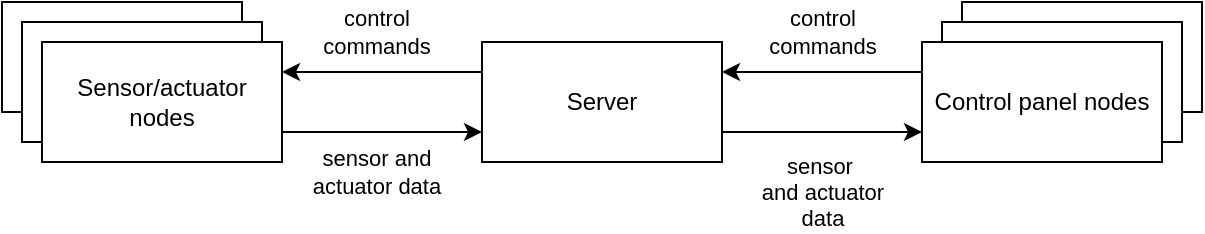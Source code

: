 <mxfile version="21.6.8" type="device">
  <diagram name="Page-1" id="5ORU_S3z93QaeBdf6X3-">
    <mxGraphModel dx="1098" dy="940" grid="1" gridSize="10" guides="1" tooltips="1" connect="1" arrows="1" fold="1" page="1" pageScale="1" pageWidth="850" pageHeight="1100" math="0" shadow="0">
      <root>
        <mxCell id="0" />
        <mxCell id="1" parent="0" />
        <mxCell id="jNVSIsMxX7lY5gGZdUu5-8" value="control &lt;br&gt;commands" style="edgeStyle=orthogonalEdgeStyle;rounded=0;orthogonalLoop=1;jettySize=auto;html=1;exitX=0;exitY=0.25;exitDx=0;exitDy=0;entryX=1;entryY=0.25;entryDx=0;entryDy=0;" edge="1" parent="1" source="jNVSIsMxX7lY5gGZdUu5-1" target="jNVSIsMxX7lY5gGZdUu5-5">
          <mxGeometry x="0.067" y="-20" relative="1" as="geometry">
            <mxPoint as="offset" />
          </mxGeometry>
        </mxCell>
        <mxCell id="jNVSIsMxX7lY5gGZdUu5-1" value="Server" style="rounded=0;whiteSpace=wrap;html=1;" vertex="1" parent="1">
          <mxGeometry x="330" y="315" width="120" height="60" as="geometry" />
        </mxCell>
        <mxCell id="jNVSIsMxX7lY5gGZdUu5-13" value="sensor&amp;nbsp;&lt;br&gt;and actuator&lt;br&gt;data" style="edgeStyle=orthogonalEdgeStyle;rounded=0;orthogonalLoop=1;jettySize=auto;html=1;exitX=1;exitY=0.75;exitDx=0;exitDy=0;entryX=0;entryY=0.75;entryDx=0;entryDy=0;" edge="1" parent="1" source="jNVSIsMxX7lY5gGZdUu5-1" target="jNVSIsMxX7lY5gGZdUu5-12">
          <mxGeometry y="-30" relative="1" as="geometry">
            <mxPoint x="510" y="300" as="targetPoint" />
            <mxPoint as="offset" />
          </mxGeometry>
        </mxCell>
        <mxCell id="jNVSIsMxX7lY5gGZdUu5-3" value="" style="rounded=0;whiteSpace=wrap;html=1;" vertex="1" parent="1">
          <mxGeometry x="90" y="295" width="120" height="55" as="geometry" />
        </mxCell>
        <mxCell id="jNVSIsMxX7lY5gGZdUu5-4" value="" style="rounded=0;whiteSpace=wrap;html=1;" vertex="1" parent="1">
          <mxGeometry x="100" y="305" width="120" height="60" as="geometry" />
        </mxCell>
        <mxCell id="jNVSIsMxX7lY5gGZdUu5-6" value="sensor and &lt;br&gt;actuator data" style="edgeStyle=orthogonalEdgeStyle;rounded=0;orthogonalLoop=1;jettySize=auto;html=1;entryX=0;entryY=0.75;entryDx=0;entryDy=0;exitX=1;exitY=0.75;exitDx=0;exitDy=0;" edge="1" parent="1" source="jNVSIsMxX7lY5gGZdUu5-5" target="jNVSIsMxX7lY5gGZdUu5-1">
          <mxGeometry x="-0.067" y="-20" relative="1" as="geometry">
            <mxPoint x="220" y="350" as="sourcePoint" />
            <mxPoint as="offset" />
          </mxGeometry>
        </mxCell>
        <mxCell id="jNVSIsMxX7lY5gGZdUu5-5" value="Sensor/actuator nodes" style="rounded=0;whiteSpace=wrap;html=1;" vertex="1" parent="1">
          <mxGeometry x="110" y="315" width="120" height="60" as="geometry" />
        </mxCell>
        <mxCell id="jNVSIsMxX7lY5gGZdUu5-10" value="" style="rounded=0;whiteSpace=wrap;html=1;" vertex="1" parent="1">
          <mxGeometry x="570" y="295" width="120" height="55" as="geometry" />
        </mxCell>
        <mxCell id="jNVSIsMxX7lY5gGZdUu5-11" value="" style="rounded=0;whiteSpace=wrap;html=1;" vertex="1" parent="1">
          <mxGeometry x="560" y="305" width="120" height="60" as="geometry" />
        </mxCell>
        <mxCell id="jNVSIsMxX7lY5gGZdUu5-14" value="control&lt;br&gt;commands" style="edgeStyle=orthogonalEdgeStyle;rounded=0;orthogonalLoop=1;jettySize=auto;html=1;exitX=0;exitY=0.25;exitDx=0;exitDy=0;entryX=1;entryY=0.25;entryDx=0;entryDy=0;" edge="1" parent="1" source="jNVSIsMxX7lY5gGZdUu5-12" target="jNVSIsMxX7lY5gGZdUu5-1">
          <mxGeometry y="-20" relative="1" as="geometry">
            <mxPoint as="offset" />
          </mxGeometry>
        </mxCell>
        <mxCell id="jNVSIsMxX7lY5gGZdUu5-12" value="Control panel nodes" style="rounded=0;whiteSpace=wrap;html=1;" vertex="1" parent="1">
          <mxGeometry x="550" y="315" width="120" height="60" as="geometry" />
        </mxCell>
      </root>
    </mxGraphModel>
  </diagram>
</mxfile>
